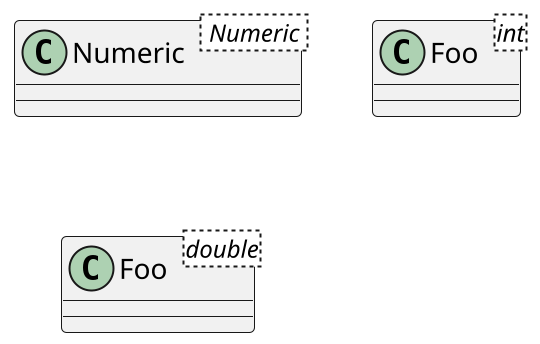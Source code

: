 @startuml
scale 2
class Numeric< Numeric > 
class "Foo<int>" as Foo_int
class "Foo<double>" as Foo_double
@enduml